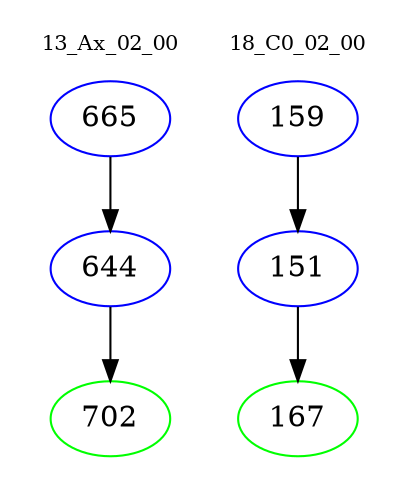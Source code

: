digraph{
subgraph cluster_0 {
color = white
label = "13_Ax_02_00";
fontsize=10;
T0_665 [label="665", color="blue"]
T0_665 -> T0_644 [color="black"]
T0_644 [label="644", color="blue"]
T0_644 -> T0_702 [color="black"]
T0_702 [label="702", color="green"]
}
subgraph cluster_1 {
color = white
label = "18_C0_02_00";
fontsize=10;
T1_159 [label="159", color="blue"]
T1_159 -> T1_151 [color="black"]
T1_151 [label="151", color="blue"]
T1_151 -> T1_167 [color="black"]
T1_167 [label="167", color="green"]
}
}
